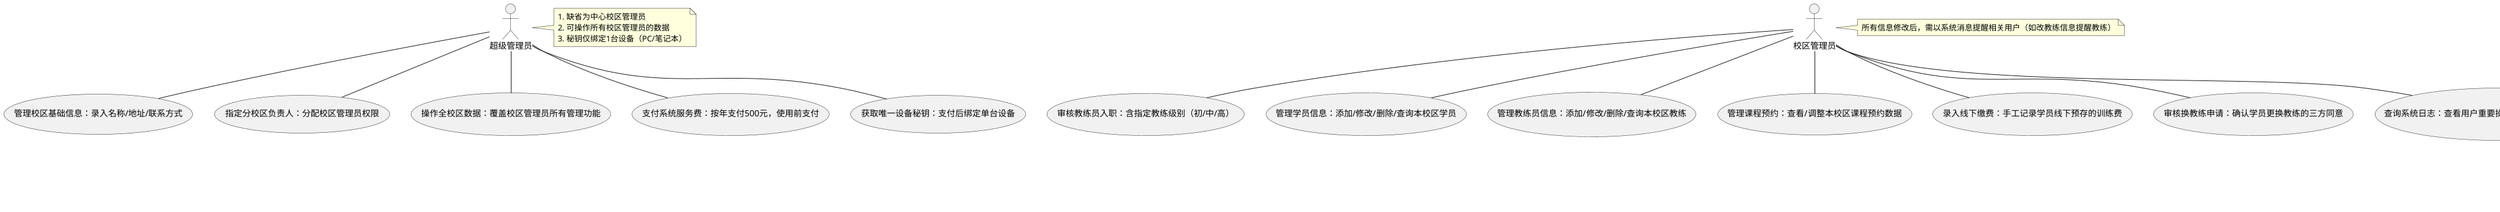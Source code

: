 @startuml 乒乓球培训管理系统用例图
' 定义系统参与者（用户角色）
actor 超级管理员 as SuperAdmin
actor 校区管理员 as CampusAdmin
actor 学员 as Student
actor 教练员 as Coach

' ======================================
' 超级管理员用例（覆盖校区管理、系统付费核心能力）
' ======================================
SuperAdmin -- (管理校区基础信息：录入名称/地址/联系方式)
SuperAdmin -- (指定分校区负责人：分配校区管理员权限)
SuperAdmin -- (操作全校区数据：覆盖校区管理员所有管理功能)
SuperAdmin -- (支付系统服务费：按年支付500元，使用前支付)
SuperAdmin -- (获取唯一设备秘钥：支付后绑定单台设备)

' ======================================
' 校区管理员用例（聚焦本校区日常运营管理）
' ======================================
CampusAdmin -- (审核教练员入职：含指定教练级别（初/中/高）)
CampusAdmin -- (管理学员信息：添加/修改/删除/查询本校区学员)
CampusAdmin -- (管理教练员信息：添加/修改/删除/查询本校区教练)
CampusAdmin -- (管理课程预约：查看/调整本校区课程预约数据)
CampusAdmin -- (录入线下缴费：手工记录学员线下预存的训练费)
CampusAdmin -- (审核换教练申请：确认学员更换教练的三方同意)
CampusAdmin -- (查询系统日志：查看用户重要操作记录（如报名/预约/缴费）)

' ======================================
' 学员用例（覆盖注册、学习、评价全流程）
' ======================================
Student -- (注册入学：填写必填信息（用户名/密码/校区/姓名/电话）)
Student -- (维护个人信息：更换照片/修改8-16位复杂密码)
Student -- (查询教练员：①按姓名/性别/年龄检索 ②浏览校区全部教练)
Student -- (申请选主管教练：提交申请后等待教练审核)
Student -- (预约课程：基于双选关系，选择教练空白时段+球台)
Student -- (申请取消预约：24小时前发起，需对方确认，每月≤3次)
Student -- (查询个人课表：查看已预约课程的时间/球台/教练信息)
Student -- (发起换教练：需当前教练/新教练/校区管理员三方同意)
Student -- (填写课后评价：记录训练收获与教训)
Student -- (报名月赛：选择甲乙丙组别，账户扣除30元报名费)
Student -- (接收上课提醒：上课前1小时系统消息通知)

' 学员用例包含关系（拆分支付子场景）
(预存训练费) --|> (线上支付：微信/支付宝扫二维码)
(预存训练费) --|> (线下支付：等待管理员手工录入)
Student -- (预存训练费)
(报名月赛) --|> (支付月赛报名费：系统自动扣账户余额)

' ======================================
' 教练员用例（覆盖入职、教学、审核核心动作）
' ======================================
Coach -- (入职申请：提交照片/比赛成绩，等待校区管理员审核)
Coach -- (维护个人信息：更换照片/修改8-16位复杂密码)
Coach -- (审核选教练申请：通过则建立双选关系，不通过记录日志)
Coach -- (查看预约消息：接收学员课程预约通知)
Coach -- (审核课程预约：确认/拒绝学员的课程预约请求)
Coach -- (审核取消预约：确认学员发起的取消申请，触发退费)
Coach -- (申请取消预约：24小时前发起，需学员确认，每月≤3次)
Coach -- (查询个人课表：查看未来一周已预约/空白时段)
Coach -- (填写课后评价：记录学员表现与提升建议)
Coach -- (接收上课提醒：上课前1小时系统消息通知)

' ======================================
' 角色约束说明（补充用例规则）
' ======================================
note right of SuperAdmin: 1. 缺省为中心校区管理员\n2. 可操作所有校区管理员的数据\n3. 秘钥仅绑定1台设备（PC/笔记本）
note right of CampusAdmin: 所有信息修改后，需以系统消息提醒相关用户（如改教练信息提醒教练）
note right of Student: 1. 最多绑定2名主管教练\n2. 取消预约时系统提示本月剩余次数\n3. 账户余额不足则无法预约课程
note right of Coach: 1. 最多指导20名学员\n2. 不同级别收费：高级200元/时，中级150元/时，初级80元/时\n3. 双选/预约/取消均需记录操作日志

@enduml